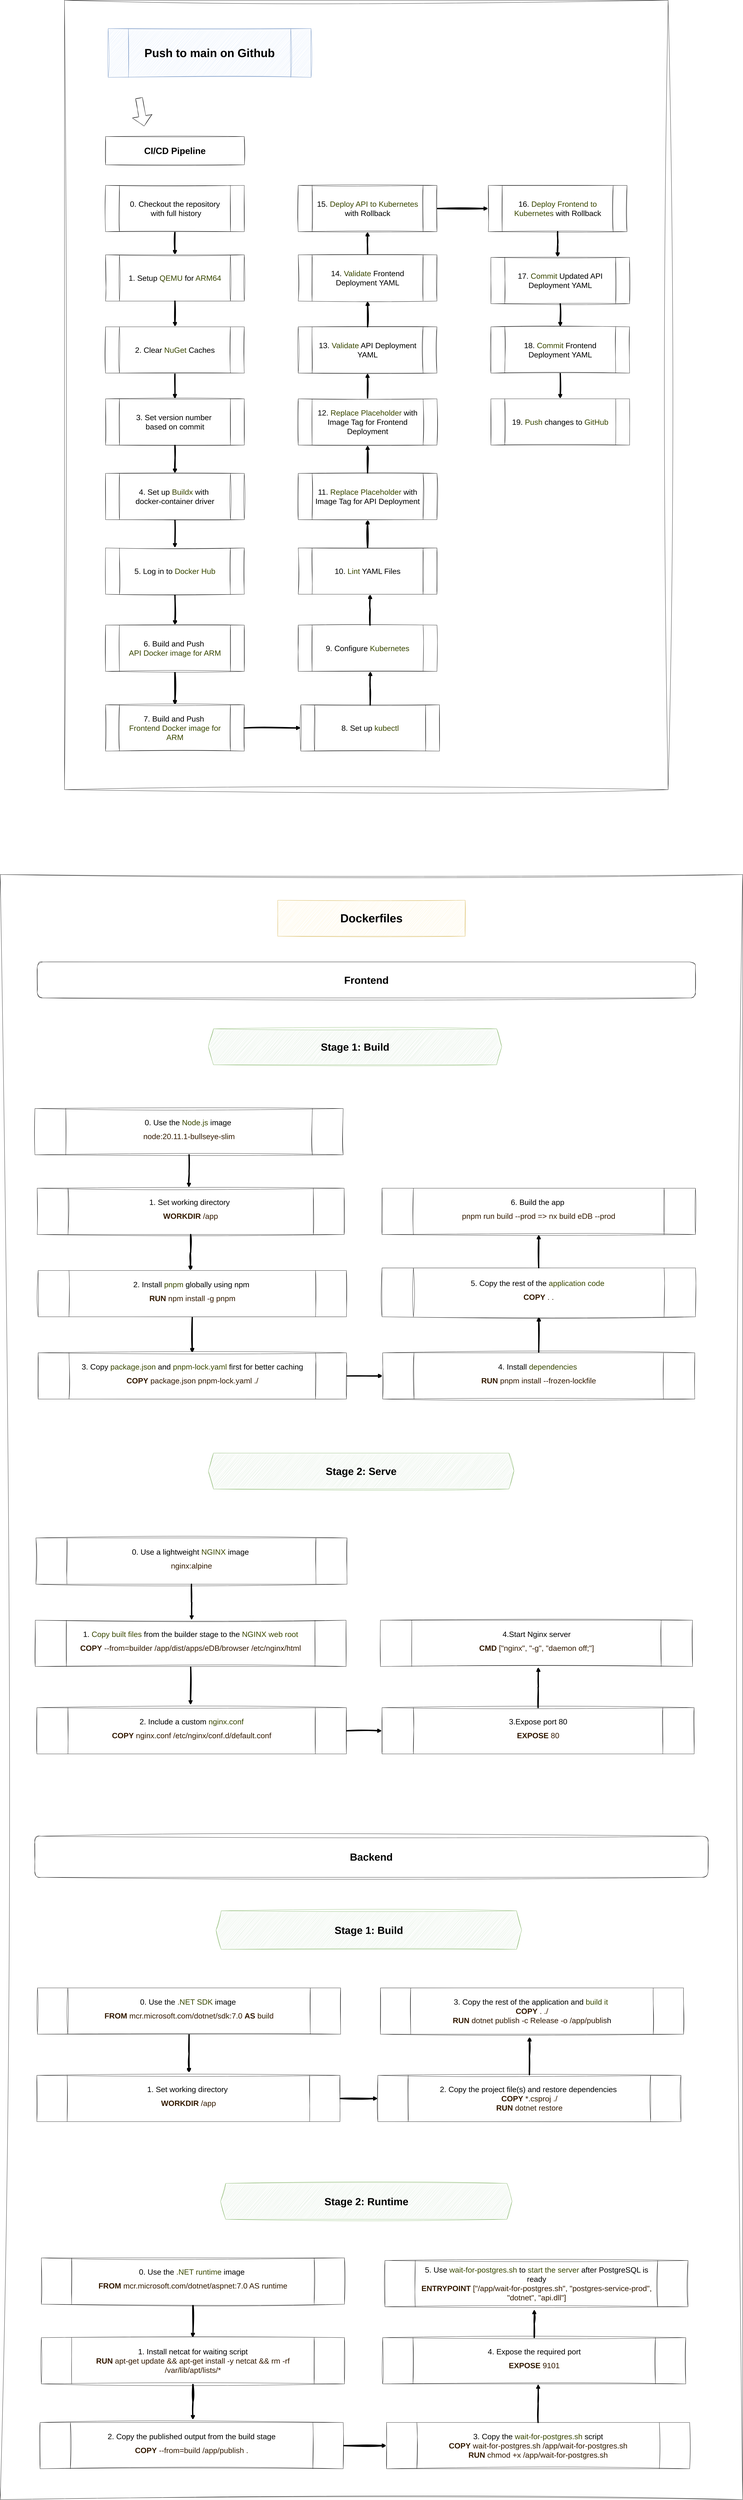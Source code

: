 <mxfile version="25.0.3">
  <diagram name="Page-1" id="r4NMVydD2Xu7vVgViuR1">
    <mxGraphModel dx="4968" dy="13276" grid="1" gridSize="10" guides="1" tooltips="1" connect="1" arrows="1" fold="1" page="1" pageScale="1" pageWidth="3000" pageHeight="10000" math="0" shadow="0">
      <root>
        <mxCell id="0" />
        <mxCell id="1" parent="0" />
        <mxCell id="pb-QOjSHvFlhCj56YCVK-78" value="" style="rounded=0;whiteSpace=wrap;html=1;sketch=1;curveFitting=1;jiggle=2;movable=0;resizable=0;rotatable=0;deletable=0;editable=0;locked=1;connectable=0;" vertex="1" parent="1">
          <mxGeometry x="70" y="-6330" width="2890" height="6320" as="geometry" />
        </mxCell>
        <mxCell id="pb-QOjSHvFlhCj56YCVK-77" value="" style="rounded=0;whiteSpace=wrap;html=1;movable=1;resizable=1;rotatable=1;deletable=1;editable=1;locked=0;connectable=1;sketch=1;curveFitting=1;jiggle=2;" vertex="1" parent="1">
          <mxGeometry x="320" y="-9730" width="2350" height="3070" as="geometry" />
        </mxCell>
        <mxCell id="pb-QOjSHvFlhCj56YCVK-3" value="&lt;font style=&quot;font-size: 45px;&quot;&gt;&lt;b style=&quot;&quot;&gt;Push to main on Github&lt;/b&gt;&lt;/font&gt;" style="shape=process;whiteSpace=wrap;html=1;backgroundOutline=1;sketch=1;curveFitting=1;jiggle=2;fillColor=#dae8fc;strokeColor=#6c8ebf;" vertex="1" parent="1">
          <mxGeometry x="490" y="-9620" width="790" height="190" as="geometry" />
        </mxCell>
        <mxCell id="pb-QOjSHvFlhCj56YCVK-32" style="edgeStyle=orthogonalEdgeStyle;rounded=0;orthogonalLoop=1;jettySize=auto;html=1;exitX=0.5;exitY=1;exitDx=0;exitDy=0;entryX=0.5;entryY=0;entryDx=0;entryDy=0;strokeWidth=5;sketch=1;curveFitting=1;jiggle=2;flowAnimation=1;" edge="1" parent="1" source="pb-QOjSHvFlhCj56YCVK-5" target="pb-QOjSHvFlhCj56YCVK-6">
          <mxGeometry relative="1" as="geometry" />
        </mxCell>
        <mxCell id="pb-QOjSHvFlhCj56YCVK-5" value="&lt;font style=&quot;font-size: 30px;&quot;&gt;0. Checkout the repository&lt;/font&gt;&lt;div&gt;&lt;font style=&quot;font-size: 30px;&quot;&gt;&amp;nbsp;with full history&lt;/font&gt;&lt;/div&gt;" style="shape=process;whiteSpace=wrap;html=1;backgroundOutline=1;sketch=1;curveFitting=1;jiggle=2;" vertex="1" parent="1">
          <mxGeometry x="480" y="-9010" width="540" height="180" as="geometry" />
        </mxCell>
        <mxCell id="pb-QOjSHvFlhCj56YCVK-34" style="edgeStyle=orthogonalEdgeStyle;rounded=0;orthogonalLoop=1;jettySize=auto;html=1;strokeWidth=5;sketch=1;curveFitting=1;jiggle=2;" edge="1" parent="1" source="pb-QOjSHvFlhCj56YCVK-6" target="pb-QOjSHvFlhCj56YCVK-7">
          <mxGeometry relative="1" as="geometry" />
        </mxCell>
        <mxCell id="pb-QOjSHvFlhCj56YCVK-6" value="&lt;font style=&quot;font-size: 30px;&quot;&gt;1. Setup &lt;font color=&quot;#394700&quot;&gt;QEMU&lt;/font&gt; for &lt;font color=&quot;#394700&quot;&gt;ARM64&lt;/font&gt;&lt;/font&gt;" style="shape=process;whiteSpace=wrap;html=1;backgroundOutline=1;sketch=1;curveFitting=1;jiggle=2;" vertex="1" parent="1">
          <mxGeometry x="480" y="-8740" width="540" height="180" as="geometry" />
        </mxCell>
        <mxCell id="pb-QOjSHvFlhCj56YCVK-35" style="edgeStyle=orthogonalEdgeStyle;rounded=0;orthogonalLoop=1;jettySize=auto;html=1;exitX=0.5;exitY=1;exitDx=0;exitDy=0;strokeWidth=5;sketch=1;curveFitting=1;jiggle=2;" edge="1" parent="1" source="pb-QOjSHvFlhCj56YCVK-7" target="pb-QOjSHvFlhCj56YCVK-9">
          <mxGeometry relative="1" as="geometry" />
        </mxCell>
        <mxCell id="pb-QOjSHvFlhCj56YCVK-7" value="&lt;font style=&quot;font-size: 30px;&quot;&gt;2. Clear &lt;font color=&quot;#394700&quot;&gt;NuGet&lt;/font&gt; Caches&lt;/font&gt;" style="shape=process;whiteSpace=wrap;html=1;backgroundOutline=1;sketch=1;curveFitting=1;jiggle=2;" vertex="1" parent="1">
          <mxGeometry x="480" y="-8460" width="540" height="180" as="geometry" />
        </mxCell>
        <mxCell id="pb-QOjSHvFlhCj56YCVK-36" style="edgeStyle=orthogonalEdgeStyle;rounded=0;orthogonalLoop=1;jettySize=auto;html=1;exitX=0.5;exitY=1;exitDx=0;exitDy=0;strokeWidth=5;sketch=1;curveFitting=1;jiggle=2;" edge="1" parent="1" source="pb-QOjSHvFlhCj56YCVK-9" target="pb-QOjSHvFlhCj56YCVK-10">
          <mxGeometry relative="1" as="geometry" />
        </mxCell>
        <mxCell id="pb-QOjSHvFlhCj56YCVK-9" value="&lt;font style=&quot;font-size: 30px;&quot;&gt;3. Set version number&amp;nbsp;&lt;/font&gt;&lt;div&gt;&lt;font style=&quot;font-size: 30px;&quot;&gt;based on commit&lt;/font&gt;&lt;/div&gt;" style="shape=process;whiteSpace=wrap;html=1;backgroundOutline=1;sketch=1;curveFitting=1;jiggle=2;" vertex="1" parent="1">
          <mxGeometry x="480" y="-8180" width="540" height="180" as="geometry" />
        </mxCell>
        <mxCell id="pb-QOjSHvFlhCj56YCVK-37" style="edgeStyle=orthogonalEdgeStyle;rounded=0;orthogonalLoop=1;jettySize=auto;html=1;strokeWidth=5;sketch=1;curveFitting=1;jiggle=2;" edge="1" parent="1" source="pb-QOjSHvFlhCj56YCVK-10" target="pb-QOjSHvFlhCj56YCVK-11">
          <mxGeometry relative="1" as="geometry" />
        </mxCell>
        <mxCell id="pb-QOjSHvFlhCj56YCVK-10" value="&lt;font style=&quot;font-size: 30px;&quot;&gt;4. Set up &lt;font color=&quot;#394700&quot;&gt;Buildx&lt;/font&gt;&amp;nbsp;with&amp;nbsp;&lt;/font&gt;&lt;div&gt;&lt;font style=&quot;font-size: 30px;&quot;&gt;docker-container driver&lt;/font&gt;&lt;/div&gt;" style="shape=process;whiteSpace=wrap;html=1;backgroundOutline=1;sketch=1;curveFitting=1;jiggle=2;" vertex="1" parent="1">
          <mxGeometry x="480" y="-7890" width="540" height="180" as="geometry" />
        </mxCell>
        <mxCell id="pb-QOjSHvFlhCj56YCVK-38" style="edgeStyle=orthogonalEdgeStyle;rounded=0;orthogonalLoop=1;jettySize=auto;html=1;entryX=0.5;entryY=0;entryDx=0;entryDy=0;strokeWidth=5;sketch=1;curveFitting=1;jiggle=2;" edge="1" parent="1" source="pb-QOjSHvFlhCj56YCVK-11" target="pb-QOjSHvFlhCj56YCVK-13">
          <mxGeometry relative="1" as="geometry" />
        </mxCell>
        <mxCell id="pb-QOjSHvFlhCj56YCVK-11" value="&lt;font style=&quot;font-size: 30px;&quot;&gt;5.&amp;nbsp;Log in to &lt;font color=&quot;#394700&quot;&gt;Docker Hub&lt;/font&gt;&lt;/font&gt;" style="shape=process;whiteSpace=wrap;html=1;backgroundOutline=1;sketch=1;curveFitting=1;jiggle=2;" vertex="1" parent="1">
          <mxGeometry x="480" y="-7600" width="540" height="180" as="geometry" />
        </mxCell>
        <mxCell id="pb-QOjSHvFlhCj56YCVK-39" style="edgeStyle=orthogonalEdgeStyle;rounded=0;orthogonalLoop=1;jettySize=auto;html=1;exitX=0.5;exitY=1;exitDx=0;exitDy=0;entryX=0.5;entryY=0;entryDx=0;entryDy=0;strokeWidth=5;sketch=1;curveFitting=1;jiggle=2;" edge="1" parent="1" source="pb-QOjSHvFlhCj56YCVK-13" target="pb-QOjSHvFlhCj56YCVK-14">
          <mxGeometry relative="1" as="geometry" />
        </mxCell>
        <mxCell id="pb-QOjSHvFlhCj56YCVK-13" value="&lt;font style=&quot;font-size: 30px;&quot;&gt;6.&amp;nbsp;Build and Push&amp;nbsp;&lt;/font&gt;&lt;div&gt;&lt;font color=&quot;#394700&quot; style=&quot;font-size: 30px;&quot;&gt;API Docker image for ARM&lt;/font&gt;&lt;/div&gt;" style="shape=process;whiteSpace=wrap;html=1;backgroundOutline=1;sketch=1;curveFitting=1;jiggle=2;" vertex="1" parent="1">
          <mxGeometry x="480" y="-7300" width="540" height="180" as="geometry" />
        </mxCell>
        <mxCell id="pb-QOjSHvFlhCj56YCVK-40" style="edgeStyle=orthogonalEdgeStyle;rounded=0;orthogonalLoop=1;jettySize=auto;html=1;entryX=0;entryY=0.5;entryDx=0;entryDy=0;strokeWidth=5;sketch=1;curveFitting=1;jiggle=2;" edge="1" parent="1" source="pb-QOjSHvFlhCj56YCVK-14" target="pb-QOjSHvFlhCj56YCVK-16">
          <mxGeometry relative="1" as="geometry" />
        </mxCell>
        <mxCell id="pb-QOjSHvFlhCj56YCVK-14" value="&lt;font style=&quot;font-size: 30px;&quot;&gt;7.&amp;nbsp;Build and Push&amp;nbsp;&lt;/font&gt;&lt;div&gt;&lt;font color=&quot;#394700&quot; style=&quot;font-size: 30px;&quot;&gt;Frontend Docker image for ARM&lt;/font&gt;&lt;/div&gt;" style="shape=process;whiteSpace=wrap;html=1;backgroundOutline=1;sketch=1;curveFitting=1;jiggle=2;" vertex="1" parent="1">
          <mxGeometry x="480" y="-6990" width="540" height="180" as="geometry" />
        </mxCell>
        <mxCell id="pb-QOjSHvFlhCj56YCVK-16" value="&lt;font style=&quot;font-size: 30px;&quot;&gt;8.&amp;nbsp;Set up &lt;font color=&quot;#394700&quot;&gt;kubectl&lt;/font&gt;&lt;/font&gt;" style="shape=process;whiteSpace=wrap;html=1;backgroundOutline=1;sketch=1;curveFitting=1;jiggle=2;rounded=0;" vertex="1" parent="1">
          <mxGeometry x="1240" y="-6990" width="540" height="180" as="geometry" />
        </mxCell>
        <mxCell id="pb-QOjSHvFlhCj56YCVK-17" value="&lt;font style=&quot;font-size: 30px;&quot;&gt;9.&amp;nbsp;Configure &lt;font color=&quot;#394700&quot;&gt;Kubernetes&lt;/font&gt;&lt;/font&gt;" style="shape=process;whiteSpace=wrap;html=1;backgroundOutline=1;sketch=1;curveFitting=1;jiggle=2;" vertex="1" parent="1">
          <mxGeometry x="1230" y="-7300" width="540" height="180" as="geometry" />
        </mxCell>
        <mxCell id="pb-QOjSHvFlhCj56YCVK-47" style="edgeStyle=orthogonalEdgeStyle;rounded=0;orthogonalLoop=1;jettySize=auto;html=1;exitX=0.5;exitY=0;exitDx=0;exitDy=0;entryX=0.5;entryY=1;entryDx=0;entryDy=0;strokeWidth=5;sketch=1;curveFitting=1;jiggle=2;" edge="1" parent="1" source="pb-QOjSHvFlhCj56YCVK-18" target="pb-QOjSHvFlhCj56YCVK-19">
          <mxGeometry relative="1" as="geometry" />
        </mxCell>
        <mxCell id="pb-QOjSHvFlhCj56YCVK-18" value="&lt;font style=&quot;font-size: 30px;&quot;&gt;10.&amp;nbsp;&lt;font color=&quot;#394700&quot;&gt;Lint&lt;/font&gt; YAML Files&lt;/font&gt;" style="shape=process;whiteSpace=wrap;html=1;backgroundOutline=1;sketch=1;curveFitting=1;jiggle=2;" vertex="1" parent="1">
          <mxGeometry x="1230" y="-7600" width="540" height="180" as="geometry" />
        </mxCell>
        <mxCell id="pb-QOjSHvFlhCj56YCVK-48" style="edgeStyle=orthogonalEdgeStyle;rounded=0;orthogonalLoop=1;jettySize=auto;html=1;exitX=0.5;exitY=0;exitDx=0;exitDy=0;entryX=0.5;entryY=1;entryDx=0;entryDy=0;strokeWidth=5;sketch=1;curveFitting=1;jiggle=2;" edge="1" parent="1" source="pb-QOjSHvFlhCj56YCVK-19" target="pb-QOjSHvFlhCj56YCVK-20">
          <mxGeometry relative="1" as="geometry" />
        </mxCell>
        <mxCell id="pb-QOjSHvFlhCj56YCVK-19" value="&lt;font style=&quot;font-size: 30px;&quot;&gt;11.&amp;nbsp;&lt;font color=&quot;#394700&quot;&gt;Replace Placeholder&lt;/font&gt; with Image Tag for API Deployment&lt;/font&gt;" style="shape=process;whiteSpace=wrap;html=1;backgroundOutline=1;sketch=1;curveFitting=1;jiggle=2;" vertex="1" parent="1">
          <mxGeometry x="1230" y="-7890" width="540" height="180" as="geometry" />
        </mxCell>
        <mxCell id="pb-QOjSHvFlhCj56YCVK-49" style="edgeStyle=orthogonalEdgeStyle;rounded=0;orthogonalLoop=1;jettySize=auto;html=1;exitX=0.5;exitY=0;exitDx=0;exitDy=0;entryX=0.5;entryY=1;entryDx=0;entryDy=0;strokeWidth=5;sketch=1;curveFitting=1;jiggle=2;" edge="1" parent="1" source="pb-QOjSHvFlhCj56YCVK-20" target="pb-QOjSHvFlhCj56YCVK-21">
          <mxGeometry relative="1" as="geometry" />
        </mxCell>
        <mxCell id="pb-QOjSHvFlhCj56YCVK-20" value="&lt;font style=&quot;font-size: 30px;&quot;&gt;12. &lt;font color=&quot;#394700&quot;&gt;Replace Placeholder&lt;/font&gt; with Image Tag for Frontend Deployment&lt;/font&gt;" style="shape=process;whiteSpace=wrap;html=1;backgroundOutline=1;sketch=1;curveFitting=1;jiggle=2;" vertex="1" parent="1">
          <mxGeometry x="1230" y="-8180" width="540" height="180" as="geometry" />
        </mxCell>
        <mxCell id="pb-QOjSHvFlhCj56YCVK-50" style="edgeStyle=orthogonalEdgeStyle;rounded=0;orthogonalLoop=1;jettySize=auto;html=1;exitX=0.5;exitY=0;exitDx=0;exitDy=0;entryX=0.5;entryY=1;entryDx=0;entryDy=0;strokeWidth=5;sketch=1;curveFitting=1;jiggle=2;" edge="1" parent="1" source="pb-QOjSHvFlhCj56YCVK-21" target="pb-QOjSHvFlhCj56YCVK-22">
          <mxGeometry relative="1" as="geometry" />
        </mxCell>
        <mxCell id="pb-QOjSHvFlhCj56YCVK-21" value="&lt;font style=&quot;font-size: 30px;&quot;&gt;13.&amp;nbsp;&lt;font color=&quot;#394700&quot;&gt;Validate&lt;/font&gt; API Deployment YAML&lt;/font&gt;" style="shape=process;whiteSpace=wrap;html=1;backgroundOutline=1;sketch=1;curveFitting=1;jiggle=2;" vertex="1" parent="1">
          <mxGeometry x="1230" y="-8460" width="540" height="180" as="geometry" />
        </mxCell>
        <mxCell id="pb-QOjSHvFlhCj56YCVK-51" style="edgeStyle=orthogonalEdgeStyle;rounded=0;orthogonalLoop=1;jettySize=auto;html=1;exitX=0.5;exitY=0;exitDx=0;exitDy=0;entryX=0.5;entryY=1;entryDx=0;entryDy=0;strokeWidth=5;sketch=1;curveFitting=1;jiggle=2;" edge="1" parent="1" source="pb-QOjSHvFlhCj56YCVK-22" target="pb-QOjSHvFlhCj56YCVK-23">
          <mxGeometry relative="1" as="geometry" />
        </mxCell>
        <mxCell id="pb-QOjSHvFlhCj56YCVK-22" value="&lt;font style=&quot;font-size: 30px;&quot;&gt;14.&amp;nbsp;&lt;font color=&quot;#394700&quot;&gt;Validate&lt;/font&gt; Frontend Deployment YAML&lt;/font&gt;" style="shape=process;whiteSpace=wrap;html=1;backgroundOutline=1;sketch=1;curveFitting=1;jiggle=2;" vertex="1" parent="1">
          <mxGeometry x="1230" y="-8740" width="540" height="180" as="geometry" />
        </mxCell>
        <mxCell id="pb-QOjSHvFlhCj56YCVK-52" style="edgeStyle=orthogonalEdgeStyle;rounded=0;orthogonalLoop=1;jettySize=auto;html=1;exitX=1;exitY=0.5;exitDx=0;exitDy=0;entryX=0;entryY=0.5;entryDx=0;entryDy=0;strokeWidth=5;shadow=0;sketch=1;curveFitting=1;jiggle=2;" edge="1" parent="1" source="pb-QOjSHvFlhCj56YCVK-23" target="pb-QOjSHvFlhCj56YCVK-24">
          <mxGeometry relative="1" as="geometry" />
        </mxCell>
        <mxCell id="pb-QOjSHvFlhCj56YCVK-23" value="&lt;font style=&quot;font-size: 30px;&quot;&gt;15.&amp;nbsp;&lt;font color=&quot;#394700&quot;&gt;Deploy API to Kubernetes&lt;/font&gt; with Rollback&lt;/font&gt;" style="shape=process;whiteSpace=wrap;html=1;backgroundOutline=1;sketch=1;curveFitting=1;jiggle=2;" vertex="1" parent="1">
          <mxGeometry x="1230" y="-9010" width="540" height="180" as="geometry" />
        </mxCell>
        <mxCell id="pb-QOjSHvFlhCj56YCVK-24" value="&lt;font style=&quot;font-size: 30px;&quot;&gt;16.&amp;nbsp;&lt;font color=&quot;#394700&quot;&gt;Deploy Frontend to Kubernetes&lt;/font&gt;&amp;nbsp;&lt;/font&gt;&lt;span style=&quot;font-size: 30px; background-color: initial;&quot;&gt;with Rollback&lt;/span&gt;" style="shape=process;whiteSpace=wrap;html=1;backgroundOutline=1;sketch=1;curveFitting=1;jiggle=2;" vertex="1" parent="1">
          <mxGeometry x="1970" y="-9010" width="540" height="180" as="geometry" />
        </mxCell>
        <mxCell id="pb-QOjSHvFlhCj56YCVK-54" style="edgeStyle=orthogonalEdgeStyle;rounded=0;orthogonalLoop=1;jettySize=auto;html=1;exitX=0.5;exitY=1;exitDx=0;exitDy=0;entryX=0.5;entryY=0;entryDx=0;entryDy=0;strokeWidth=5;sketch=1;curveFitting=1;jiggle=2;" edge="1" parent="1" source="pb-QOjSHvFlhCj56YCVK-25" target="pb-QOjSHvFlhCj56YCVK-26">
          <mxGeometry relative="1" as="geometry" />
        </mxCell>
        <mxCell id="pb-QOjSHvFlhCj56YCVK-25" value="&lt;font style=&quot;font-size: 30px;&quot;&gt;17.&amp;nbsp;&lt;font color=&quot;#394700&quot;&gt;Commit&lt;/font&gt; Updated API Deployment YAML&lt;/font&gt;" style="shape=process;whiteSpace=wrap;html=1;backgroundOutline=1;sketch=1;curveFitting=1;jiggle=2;" vertex="1" parent="1">
          <mxGeometry x="1980" y="-8730" width="540" height="180" as="geometry" />
        </mxCell>
        <mxCell id="pb-QOjSHvFlhCj56YCVK-55" style="edgeStyle=orthogonalEdgeStyle;rounded=0;orthogonalLoop=1;jettySize=auto;html=1;exitX=0.5;exitY=1;exitDx=0;exitDy=0;entryX=0.5;entryY=0;entryDx=0;entryDy=0;strokeWidth=5;sketch=1;curveFitting=1;jiggle=2;" edge="1" parent="1" source="pb-QOjSHvFlhCj56YCVK-26" target="pb-QOjSHvFlhCj56YCVK-27">
          <mxGeometry relative="1" as="geometry" />
        </mxCell>
        <mxCell id="pb-QOjSHvFlhCj56YCVK-26" value="&lt;font style=&quot;font-size: 30px;&quot;&gt;18.&amp;nbsp;&lt;font color=&quot;#394700&quot;&gt;Commit&lt;/font&gt; Frontend Deployment YAML&lt;/font&gt;" style="shape=process;whiteSpace=wrap;html=1;backgroundOutline=1;sketch=1;curveFitting=1;jiggle=2;" vertex="1" parent="1">
          <mxGeometry x="1980" y="-8460" width="540" height="180" as="geometry" />
        </mxCell>
        <mxCell id="pb-QOjSHvFlhCj56YCVK-27" value="&lt;font style=&quot;font-size: 30px;&quot;&gt;19. &lt;font color=&quot;#394700&quot;&gt;Push &lt;/font&gt;changes to&lt;font color=&quot;#394700&quot;&gt; GitHub&lt;/font&gt;&lt;/font&gt;" style="shape=process;whiteSpace=wrap;html=1;backgroundOutline=1;sketch=1;curveFitting=1;jiggle=2;" vertex="1" parent="1">
          <mxGeometry x="1980" y="-8180" width="540" height="180" as="geometry" />
        </mxCell>
        <mxCell id="pb-QOjSHvFlhCj56YCVK-31" value="&lt;font style=&quot;font-size: 35px;&quot;&gt;&lt;b style=&quot;&quot;&gt;CI/CD Pipeline&lt;/b&gt;&lt;/font&gt;" style="rounded=0;whiteSpace=wrap;html=1;sketch=1;curveFitting=1;jiggle=2;" vertex="1" parent="1">
          <mxGeometry x="480" y="-9200" width="540" height="110" as="geometry" />
        </mxCell>
        <mxCell id="pb-QOjSHvFlhCj56YCVK-45" style="edgeStyle=orthogonalEdgeStyle;rounded=0;orthogonalLoop=1;jettySize=auto;html=1;entryX=0.52;entryY=0.996;entryDx=0;entryDy=0;entryPerimeter=0;strokeWidth=5;sketch=1;curveFitting=1;jiggle=2;" edge="1" parent="1" source="pb-QOjSHvFlhCj56YCVK-16" target="pb-QOjSHvFlhCj56YCVK-17">
          <mxGeometry relative="1" as="geometry" />
        </mxCell>
        <mxCell id="pb-QOjSHvFlhCj56YCVK-46" style="edgeStyle=orthogonalEdgeStyle;rounded=0;orthogonalLoop=1;jettySize=auto;html=1;strokeWidth=5;sketch=1;curveFitting=1;jiggle=2;" edge="1" parent="1">
          <mxGeometry relative="1" as="geometry">
            <mxPoint x="1509.37" y="-7300" as="sourcePoint" />
            <mxPoint x="1510.1" y="-7420" as="targetPoint" />
          </mxGeometry>
        </mxCell>
        <mxCell id="pb-QOjSHvFlhCj56YCVK-53" style="edgeStyle=orthogonalEdgeStyle;rounded=0;orthogonalLoop=1;jettySize=auto;html=1;exitX=0.5;exitY=1;exitDx=0;exitDy=0;entryX=0.481;entryY=-0.005;entryDx=0;entryDy=0;entryPerimeter=0;strokeWidth=5;sketch=1;curveFitting=1;jiggle=2;" edge="1" parent="1" source="pb-QOjSHvFlhCj56YCVK-24" target="pb-QOjSHvFlhCj56YCVK-25">
          <mxGeometry relative="1" as="geometry" />
        </mxCell>
        <mxCell id="pb-QOjSHvFlhCj56YCVK-57" value="&lt;font style=&quot;font-size: 45px;&quot;&gt;&lt;b style=&quot;&quot;&gt;Dockerfiles&lt;/b&gt;&lt;/font&gt;" style="rounded=0;whiteSpace=wrap;html=1;sketch=1;curveFitting=1;jiggle=2;fillColor=#fff2cc;strokeColor=#d6b656;" vertex="1" parent="1">
          <mxGeometry x="1150" y="-6230" width="730" height="140" as="geometry" />
        </mxCell>
        <mxCell id="pb-QOjSHvFlhCj56YCVK-58" value="" style="shape=flexArrow;endArrow=classic;html=1;rounded=0;endWidth=50;endSize=12.707;width=27.333;sketch=1;curveFitting=1;jiggle=2;shadow=0;" edge="1" parent="1">
          <mxGeometry width="50" height="50" relative="1" as="geometry">
            <mxPoint x="610" y="-9350" as="sourcePoint" />
            <mxPoint x="630" y="-9240" as="targetPoint" />
          </mxGeometry>
        </mxCell>
        <mxCell id="pb-QOjSHvFlhCj56YCVK-60" value="&lt;font style=&quot;font-size: 40px;&quot;&gt;&lt;b style=&quot;&quot;&gt;Frontend&lt;/b&gt;&lt;/font&gt;" style="rounded=1;whiteSpace=wrap;html=1;sketch=1;curveFitting=1;jiggle=2;" vertex="1" parent="1">
          <mxGeometry x="213.75" y="-5990" width="2562.5" height="140" as="geometry" />
        </mxCell>
        <mxCell id="pb-QOjSHvFlhCj56YCVK-61" value="&lt;font style=&quot;font-size: 40px;&quot;&gt;&lt;b&gt;Backend&lt;/b&gt;&lt;/font&gt;" style="rounded=1;whiteSpace=wrap;html=1;sketch=1;curveFitting=1;jiggle=2;" vertex="1" parent="1">
          <mxGeometry x="204.37" y="-2590" width="2621.25" height="160" as="geometry" />
        </mxCell>
        <mxCell id="pb-QOjSHvFlhCj56YCVK-62" value="&lt;font style=&quot;font-size: 40px;&quot;&gt;&lt;b style=&quot;&quot;&gt;Stage 1: Build&lt;/b&gt;&lt;/font&gt;" style="shape=hexagon;perimeter=hexagonPerimeter2;whiteSpace=wrap;html=1;fixedSize=1;sketch=1;curveFitting=1;jiggle=2;fillColor=#d5e8d4;strokeColor=#82b366;" vertex="1" parent="1">
          <mxGeometry x="880" y="-5730" width="1142.5" height="140" as="geometry" />
        </mxCell>
        <mxCell id="pb-QOjSHvFlhCj56YCVK-63" value="&lt;font style=&quot;font-size: 40px;&quot;&gt;&lt;b&gt;Stage 2: Serve&lt;/b&gt;&lt;/font&gt;" style="shape=hexagon;perimeter=hexagonPerimeter2;whiteSpace=wrap;html=1;fixedSize=1;sketch=1;curveFitting=1;jiggle=2;fillColor=#d5e8d4;strokeColor=#82b366;" vertex="1" parent="1">
          <mxGeometry x="880" y="-4080" width="1190" height="140" as="geometry" />
        </mxCell>
        <mxCell id="pb-QOjSHvFlhCj56YCVK-65" value="&lt;font style=&quot;font-size: 30px;&quot;&gt;0.&amp;nbsp;&lt;/font&gt;&lt;span style=&quot;font-size: 30px;&quot;&gt;Use the &lt;font color=&quot;#394700&quot;&gt;Node.js&lt;/font&gt; image&amp;nbsp;&lt;/span&gt;&lt;div&gt;&lt;span style=&quot;font-size: 30px;&quot;&gt;&lt;font style=&quot;line-height: 240%;&quot; color=&quot;#331a00&quot;&gt;node:20.11.1-bullseye-slim&lt;/font&gt;&lt;/span&gt;&lt;/div&gt;" style="shape=process;whiteSpace=wrap;html=1;backgroundOutline=1;sketch=1;curveFitting=1;jiggle=2;" vertex="1" parent="1">
          <mxGeometry x="205" y="-5420" width="1200" height="180" as="geometry" />
        </mxCell>
        <mxCell id="pb-QOjSHvFlhCj56YCVK-66" value="&lt;font style=&quot;font-size: 30px;&quot;&gt;6.&amp;nbsp;&lt;/font&gt;&lt;span style=&quot;background-color: initial; font-size: 30px;&quot;&gt;Build the app&amp;nbsp;&lt;/span&gt;&lt;div&gt;&lt;font style=&quot;line-height: 240%;&quot; color=&quot;#331a00&quot;&gt;&lt;span style=&quot;background-color: initial; font-size: 30px; line-height: 240%;&quot;&gt;pnpm run build --prod =&amp;gt;&amp;nbsp;&lt;/span&gt;&lt;span style=&quot;background-color: initial; font-size: 30px; line-height: 240%;&quot;&gt;nx build eDB --prod&lt;/span&gt;&lt;/font&gt;&lt;/div&gt;" style="shape=process;whiteSpace=wrap;html=1;backgroundOutline=1;sketch=1;curveFitting=1;jiggle=2;" vertex="1" parent="1">
          <mxGeometry x="1556.25" y="-5110" width="1220" height="180" as="geometry" />
        </mxCell>
        <mxCell id="pb-QOjSHvFlhCj56YCVK-102" style="edgeStyle=orthogonalEdgeStyle;rounded=0;orthogonalLoop=1;jettySize=auto;html=1;exitX=0.5;exitY=0;exitDx=0;exitDy=0;entryX=0.5;entryY=1;entryDx=0;entryDy=0;strokeWidth=5;sketch=1;curveFitting=1;jiggle=2;" edge="1" parent="1" source="pb-QOjSHvFlhCj56YCVK-67" target="pb-QOjSHvFlhCj56YCVK-75">
          <mxGeometry relative="1" as="geometry" />
        </mxCell>
        <mxCell id="pb-QOjSHvFlhCj56YCVK-67" value="&lt;font style=&quot;font-size: 30px;&quot;&gt;4.&amp;nbsp;&lt;/font&gt;&lt;span style=&quot;font-size: 30px;&quot;&gt;Install &lt;font color=&quot;#394700&quot;&gt;dependencies&lt;/font&gt;&amp;nbsp;&lt;/span&gt;&lt;div&gt;&lt;span style=&quot;background-color: initial; font-size: 30px;&quot;&gt;&lt;font style=&quot;line-height: 240%;&quot; color=&quot;#331a00&quot;&gt;&lt;b&gt;RUN&lt;/b&gt; pnpm install --frozen-lockfile&lt;/font&gt;&lt;/span&gt;&lt;/div&gt;" style="shape=process;whiteSpace=wrap;html=1;backgroundOutline=1;sketch=1;curveFitting=1;jiggle=2;" vertex="1" parent="1">
          <mxGeometry x="1558.75" y="-4470" width="1215" height="180" as="geometry" />
        </mxCell>
        <mxCell id="pb-QOjSHvFlhCj56YCVK-68" value="&lt;font style=&quot;font-size: 30px;&quot;&gt;0.&amp;nbsp;Use a lightweight &lt;font color=&quot;#394700&quot;&gt;NGINX&lt;/font&gt; image&amp;nbsp;&lt;/font&gt;&lt;div&gt;&lt;font style=&quot;font-size: 30px;&quot;&gt;&lt;font style=&quot;line-height: 240%;&quot; color=&quot;#331a00&quot;&gt;nginx:alpine&lt;/font&gt;&lt;/font&gt;&lt;/div&gt;" style="shape=process;whiteSpace=wrap;html=1;backgroundOutline=1;sketch=1;curveFitting=1;jiggle=2;" vertex="1" parent="1">
          <mxGeometry x="208.75" y="-3750" width="1211.25" height="180" as="geometry" />
        </mxCell>
        <mxCell id="pb-QOjSHvFlhCj56YCVK-108" style="edgeStyle=orthogonalEdgeStyle;rounded=0;orthogonalLoop=1;jettySize=auto;html=1;exitX=0.5;exitY=1;exitDx=0;exitDy=0;strokeWidth=5;sketch=1;curveFitting=1;jiggle=2;" edge="1" parent="1" source="pb-QOjSHvFlhCj56YCVK-69">
          <mxGeometry relative="1" as="geometry">
            <mxPoint x="810.765" y="-3100" as="targetPoint" />
          </mxGeometry>
        </mxCell>
        <mxCell id="pb-QOjSHvFlhCj56YCVK-69" value="&lt;font style=&quot;&quot;&gt;&lt;span style=&quot;font-size: 30px;&quot;&gt;1. &lt;font color=&quot;#394700&quot;&gt;Copy built files&lt;/font&gt; from the builder stage to the &lt;font color=&quot;#394700&quot;&gt;NGINX web root&lt;/font&gt;&lt;/span&gt;&lt;/font&gt;&lt;div&gt;&lt;div&gt;&lt;span style=&quot;background-color: initial; font-size: 30px;&quot;&gt;&lt;font style=&quot;line-height: 240%;&quot; color=&quot;#331a00&quot;&gt;&lt;b&gt;COPY&lt;/b&gt; --from=builder /app/dist/apps/eDB/browser /etc/nginx/html&lt;/font&gt;&lt;/span&gt;&lt;/div&gt;&lt;/div&gt;" style="shape=process;whiteSpace=wrap;html=1;backgroundOutline=1;sketch=1;curveFitting=1;jiggle=2;" vertex="1" parent="1">
          <mxGeometry x="206.25" y="-3430" width="1210" height="180" as="geometry" />
        </mxCell>
        <mxCell id="pb-QOjSHvFlhCj56YCVK-109" style="edgeStyle=orthogonalEdgeStyle;rounded=0;orthogonalLoop=1;jettySize=auto;html=1;exitX=1;exitY=0.5;exitDx=0;exitDy=0;entryX=0;entryY=0.5;entryDx=0;entryDy=0;strokeWidth=5;sketch=1;curveFitting=1;jiggle=2;" edge="1" parent="1" source="pb-QOjSHvFlhCj56YCVK-70" target="pb-QOjSHvFlhCj56YCVK-71">
          <mxGeometry relative="1" as="geometry" />
        </mxCell>
        <mxCell id="pb-QOjSHvFlhCj56YCVK-70" value="&lt;font style=&quot;&quot;&gt;&lt;span style=&quot;font-size: 30px;&quot;&gt;2.&amp;nbsp;&lt;/span&gt;&lt;/font&gt;&lt;span style=&quot;font-size: 30px;&quot;&gt;Include a custom &lt;font color=&quot;#394700&quot;&gt;nginx.conf&lt;/font&gt;&lt;/span&gt;&lt;div&gt;&lt;span style=&quot;background-color: initial; font-size: 30px; line-height: 240%;&quot;&gt;&lt;font color=&quot;#331a00&quot;&gt;&lt;b&gt;COPY&lt;/b&gt; nginx.conf /etc/nginx/conf.d/default.conf&lt;/font&gt;&lt;/span&gt;&lt;/div&gt;" style="shape=process;whiteSpace=wrap;html=1;backgroundOutline=1;sketch=1;curveFitting=1;jiggle=2;" vertex="1" parent="1">
          <mxGeometry x="212.5" y="-3090" width="1205" height="180" as="geometry" />
        </mxCell>
        <mxCell id="pb-QOjSHvFlhCj56YCVK-71" value="&lt;span style=&quot;font-size: 30px;&quot;&gt;3.Expose port 80&lt;/span&gt;&lt;div&gt;&lt;span style=&quot;background-color: initial; font-size: 30px;&quot;&gt;&lt;font style=&quot;line-height: 240%;&quot; color=&quot;#331a00&quot;&gt;&lt;b&gt;EXPOSE&lt;/b&gt; 80&lt;/font&gt;&lt;/span&gt;&lt;/div&gt;" style="shape=process;whiteSpace=wrap;html=1;backgroundOutline=1;sketch=1;curveFitting=1;jiggle=2;" vertex="1" parent="1">
          <mxGeometry x="1556.25" y="-3090" width="1215" height="180" as="geometry" />
        </mxCell>
        <mxCell id="pb-QOjSHvFlhCj56YCVK-100" style="edgeStyle=orthogonalEdgeStyle;rounded=0;orthogonalLoop=1;jettySize=auto;html=1;exitX=0.5;exitY=1;exitDx=0;exitDy=0;entryX=0.5;entryY=0;entryDx=0;entryDy=0;strokeWidth=5;sketch=1;curveFitting=1;jiggle=2;" edge="1" parent="1" source="pb-QOjSHvFlhCj56YCVK-72" target="pb-QOjSHvFlhCj56YCVK-73">
          <mxGeometry relative="1" as="geometry" />
        </mxCell>
        <mxCell id="pb-QOjSHvFlhCj56YCVK-72" value="&lt;font style=&quot;font-size: 30px;&quot;&gt;2.&amp;nbsp;&lt;/font&gt;&lt;span style=&quot;font-size: 30px;&quot;&gt;Install &lt;font color=&quot;#394700&quot;&gt;pnpm&lt;/font&gt; globally using npm&amp;nbsp;&lt;/span&gt;&lt;div&gt;&lt;span style=&quot;background-color: initial; font-size: 30px;&quot;&gt;&lt;font style=&quot;line-height: 240%;&quot; color=&quot;#331a00&quot;&gt;&lt;b&gt;RUN&lt;/b&gt; npm install -g pnpm&lt;/font&gt;&lt;/span&gt;&lt;/div&gt;" style="shape=process;whiteSpace=wrap;html=1;backgroundOutline=1;sketch=1;curveFitting=1;jiggle=2;" vertex="1" parent="1">
          <mxGeometry x="217.5" y="-4790" width="1200" height="180" as="geometry" />
        </mxCell>
        <mxCell id="pb-QOjSHvFlhCj56YCVK-101" style="edgeStyle=orthogonalEdgeStyle;rounded=0;orthogonalLoop=1;jettySize=auto;html=1;exitX=1;exitY=0.5;exitDx=0;exitDy=0;entryX=0;entryY=0.5;entryDx=0;entryDy=0;strokeWidth=5;sketch=1;curveFitting=1;jiggle=2;" edge="1" parent="1" source="pb-QOjSHvFlhCj56YCVK-73" target="pb-QOjSHvFlhCj56YCVK-67">
          <mxGeometry relative="1" as="geometry" />
        </mxCell>
        <mxCell id="pb-QOjSHvFlhCj56YCVK-73" value="&lt;font style=&quot;font-size: 30px;&quot;&gt;3.&amp;nbsp;&lt;/font&gt;&lt;span style=&quot;font-size: 30px;&quot;&gt;Copy &lt;font color=&quot;#394700&quot;&gt;package.json&lt;/font&gt; and &lt;font color=&quot;#394700&quot;&gt;pnpm-lock.yaml&lt;/font&gt; first for better caching&lt;/span&gt;&lt;div&gt;&lt;span style=&quot;background-color: initial; font-size: 30px;&quot;&gt;&lt;font style=&quot;line-height: 240%;&quot; color=&quot;#331a00&quot;&gt;&lt;b&gt;COPY&lt;/b&gt; package.json pnpm-lock.yaml ./&lt;/font&gt;&lt;/span&gt;&lt;/div&gt;" style="shape=process;whiteSpace=wrap;html=1;backgroundOutline=1;sketch=1;curveFitting=1;jiggle=2;" vertex="1" parent="1">
          <mxGeometry x="217.5" y="-4470" width="1200" height="180" as="geometry" />
        </mxCell>
        <mxCell id="pb-QOjSHvFlhCj56YCVK-74" value="&lt;font style=&quot;font-size: 30px;&quot;&gt;1.&lt;/font&gt;&lt;span style=&quot;background-color: initial; font-size: 30px;&quot;&gt;&amp;nbsp;Set working directory&lt;/span&gt;&lt;span style=&quot;font-size: 30px;&quot;&gt;&amp;nbsp;&lt;/span&gt;&lt;div&gt;&lt;span style=&quot;background-color: initial; font-size: 30px;&quot;&gt;&lt;font style=&quot;line-height: 240%;&quot; color=&quot;#331a00&quot;&gt;&lt;b&gt;WORKDIR&lt;/b&gt; /app&lt;/font&gt;&lt;/span&gt;&lt;/div&gt;" style="shape=process;whiteSpace=wrap;html=1;backgroundOutline=1;sketch=1;curveFitting=1;jiggle=2;" vertex="1" parent="1">
          <mxGeometry x="213.75" y="-5110" width="1195" height="180" as="geometry" />
        </mxCell>
        <mxCell id="pb-QOjSHvFlhCj56YCVK-103" style="edgeStyle=orthogonalEdgeStyle;rounded=0;orthogonalLoop=1;jettySize=auto;html=1;exitX=0.5;exitY=0;exitDx=0;exitDy=0;entryX=0.5;entryY=1;entryDx=0;entryDy=0;strokeWidth=5;sketch=1;curveFitting=1;jiggle=2;" edge="1" parent="1" source="pb-QOjSHvFlhCj56YCVK-75" target="pb-QOjSHvFlhCj56YCVK-66">
          <mxGeometry relative="1" as="geometry" />
        </mxCell>
        <mxCell id="pb-QOjSHvFlhCj56YCVK-75" value="&lt;font style=&quot;font-size: 30px;&quot;&gt;5.&amp;nbsp;Copy the rest of the &lt;font color=&quot;#394700&quot;&gt;application code&lt;/font&gt;&lt;/font&gt;&lt;span style=&quot;background-color: initial; font-size: 30px;&quot;&gt;&amp;nbsp;&lt;/span&gt;&lt;div&gt;&lt;span style=&quot;background-color: initial;&quot;&gt;&lt;span style=&quot;font-size: 30px;&quot;&gt;&lt;font style=&quot;line-height: 240%;&quot; color=&quot;#331a00&quot;&gt;&lt;b&gt;COPY&lt;/b&gt; . .&lt;/font&gt;&lt;/span&gt;&lt;/span&gt;&lt;/div&gt;" style="shape=process;whiteSpace=wrap;html=1;backgroundOutline=1;sketch=1;curveFitting=1;jiggle=2;" vertex="1" parent="1">
          <mxGeometry x="1556.25" y="-4800" width="1220" height="190" as="geometry" />
        </mxCell>
        <mxCell id="pb-QOjSHvFlhCj56YCVK-79" value="&lt;span style=&quot;font-size: 30px;&quot;&gt;4.Start Nginx server&lt;/span&gt;&lt;div&gt;&lt;span style=&quot;background-color: initial; font-size: 30px;&quot;&gt;&lt;font style=&quot;line-height: 240%;&quot; color=&quot;#331a00&quot;&gt;&lt;b&gt;CMD&lt;/b&gt; [&quot;nginx&quot;, &quot;-g&quot;, &quot;daemon off;&quot;]&lt;/font&gt;&lt;/span&gt;&lt;/div&gt;" style="shape=process;whiteSpace=wrap;html=1;backgroundOutline=1;sketch=1;curveFitting=1;jiggle=2;" vertex="1" parent="1">
          <mxGeometry x="1550" y="-3430" width="1215" height="180" as="geometry" />
        </mxCell>
        <mxCell id="pb-QOjSHvFlhCj56YCVK-80" value="&lt;font style=&quot;font-size: 40px;&quot;&gt;&lt;b&gt;Stage 1: Build&lt;/b&gt;&lt;/font&gt;" style="shape=hexagon;perimeter=hexagonPerimeter2;whiteSpace=wrap;html=1;fixedSize=1;sketch=1;curveFitting=1;jiggle=2;fillColor=#d5e8d4;strokeColor=#82b366;" vertex="1" parent="1">
          <mxGeometry x="910" y="-2300" width="1190" height="150" as="geometry" />
        </mxCell>
        <mxCell id="pb-QOjSHvFlhCj56YCVK-117" style="edgeStyle=orthogonalEdgeStyle;rounded=0;orthogonalLoop=1;jettySize=auto;html=1;exitX=0.5;exitY=1;exitDx=0;exitDy=0;strokeWidth=5;sketch=1;curveFitting=1;jiggle=2;" edge="1" parent="1" source="pb-QOjSHvFlhCj56YCVK-81">
          <mxGeometry relative="1" as="geometry">
            <mxPoint x="804.882" y="-1670" as="targetPoint" />
          </mxGeometry>
        </mxCell>
        <mxCell id="pb-QOjSHvFlhCj56YCVK-81" value="&lt;font style=&quot;font-size: 30px;&quot;&gt;0.&amp;nbsp;&lt;/font&gt;&lt;span style=&quot;font-size: 30px;&quot;&gt;Use the &lt;font color=&quot;#394700&quot;&gt;.NET SDK&lt;/font&gt; image&amp;nbsp;&lt;/span&gt;&lt;div&gt;&lt;span style=&quot;background-color: initial; font-size: 30px;&quot;&gt;&lt;font style=&quot;line-height: 240%;&quot; color=&quot;#331a00&quot;&gt;&lt;b&gt;FROM&lt;/b&gt; mcr.microsoft.com/dotnet/sdk:7.0 &lt;b&gt;AS&lt;/b&gt; build&lt;/font&gt;&lt;/span&gt;&lt;/div&gt;" style="shape=process;whiteSpace=wrap;html=1;backgroundOutline=1;sketch=1;curveFitting=1;jiggle=2;" vertex="1" parent="1">
          <mxGeometry x="215" y="-2000" width="1180" height="180" as="geometry" />
        </mxCell>
        <mxCell id="pb-QOjSHvFlhCj56YCVK-114" style="edgeStyle=orthogonalEdgeStyle;rounded=0;orthogonalLoop=1;jettySize=auto;html=1;exitX=1;exitY=0.5;exitDx=0;exitDy=0;strokeWidth=5;sketch=1;curveFitting=1;jiggle=2;" edge="1" parent="1" source="pb-QOjSHvFlhCj56YCVK-82" target="pb-QOjSHvFlhCj56YCVK-83">
          <mxGeometry relative="1" as="geometry" />
        </mxCell>
        <mxCell id="pb-QOjSHvFlhCj56YCVK-82" value="&lt;font style=&quot;font-size: 30px;&quot;&gt;1.&amp;nbsp;&lt;/font&gt;&lt;span style=&quot;font-size: 30px;&quot;&gt;Set working directory&amp;nbsp;&lt;/span&gt;&lt;div&gt;&lt;span style=&quot;background-color: initial; font-size: 30px;&quot;&gt;&lt;font style=&quot;line-height: 240%;&quot; color=&quot;#331a00&quot;&gt;&lt;b&gt;WORKDIR&lt;/b&gt; /app&lt;/font&gt;&lt;/span&gt;&lt;/div&gt;" style="shape=process;whiteSpace=wrap;html=1;backgroundOutline=1;sketch=1;curveFitting=1;jiggle=2;" vertex="1" parent="1">
          <mxGeometry x="212.5" y="-1660" width="1180" height="180" as="geometry" />
        </mxCell>
        <mxCell id="pb-QOjSHvFlhCj56YCVK-116" style="edgeStyle=orthogonalEdgeStyle;rounded=0;orthogonalLoop=1;jettySize=auto;html=1;exitX=0.5;exitY=0;exitDx=0;exitDy=0;strokeWidth=5;sketch=1;curveFitting=1;jiggle=2;" edge="1" parent="1" source="pb-QOjSHvFlhCj56YCVK-83">
          <mxGeometry relative="1" as="geometry">
            <mxPoint x="2130.286" y="-1810" as="targetPoint" />
          </mxGeometry>
        </mxCell>
        <mxCell id="pb-QOjSHvFlhCj56YCVK-83" value="&lt;font style=&quot;font-size: 30px;&quot;&gt;2.&amp;nbsp;&lt;/font&gt;&lt;span style=&quot;font-size: 30px;&quot;&gt;Copy the project file(s) and restore dependencies&amp;nbsp;&lt;/span&gt;&lt;div&gt;&lt;span style=&quot;font-size: 30px;&quot;&gt;&lt;font color=&quot;#331a00&quot;&gt;&lt;span style=&quot;background-color: initial;&quot;&gt;&lt;b&gt;COPY&lt;/b&gt; *.csproj ./&lt;/span&gt;&lt;br&gt;&lt;span style=&quot;background-color: initial;&quot;&gt;&lt;b&gt;RUN&lt;/b&gt; dotnet restore&lt;/span&gt;&lt;/font&gt;&lt;/span&gt;&lt;/div&gt;" style="shape=process;whiteSpace=wrap;html=1;backgroundOutline=1;sketch=1;curveFitting=1;jiggle=2;" vertex="1" parent="1">
          <mxGeometry x="1540" y="-1660" width="1180" height="180" as="geometry" />
        </mxCell>
        <mxCell id="pb-QOjSHvFlhCj56YCVK-84" value="&lt;font style=&quot;font-size: 30px;&quot;&gt;3.&amp;nbsp;&lt;/font&gt;&lt;span style=&quot;font-size: 30px;&quot;&gt;Copy the rest of the application and &lt;font color=&quot;#394700&quot;&gt;build it&lt;/font&gt;&amp;nbsp;&lt;/span&gt;&lt;div&gt;&lt;span style=&quot;font-size: 30px;&quot;&gt;&lt;font color=&quot;#331a00&quot;&gt;&lt;span style=&quot;background-color: initial;&quot;&gt;&lt;b&gt;COPY&lt;/b&gt; . ./&lt;/span&gt;&lt;/font&gt;&lt;/span&gt;&lt;/div&gt;&lt;div&gt;&lt;span style=&quot;font-size: 30px;&quot;&gt;&lt;span style=&quot;background-color: initial;&quot;&gt;&lt;font color=&quot;#331a00&quot;&gt;&lt;b&gt;RUN&lt;/b&gt; dotnet publish -c Release -o /app/publis&lt;/font&gt;h&lt;/span&gt;&lt;/span&gt;&lt;/div&gt;" style="shape=process;whiteSpace=wrap;html=1;backgroundOutline=1;sketch=1;curveFitting=1;jiggle=2;" vertex="1" parent="1">
          <mxGeometry x="1550" y="-2000" width="1180" height="180" as="geometry" />
        </mxCell>
        <mxCell id="pb-QOjSHvFlhCj56YCVK-85" value="&lt;font style=&quot;font-size: 40px;&quot;&gt;&lt;b&gt;Stage 2: Runtime&lt;/b&gt;&lt;/font&gt;" style="shape=hexagon;perimeter=hexagonPerimeter2;whiteSpace=wrap;html=1;fixedSize=1;sketch=1;curveFitting=1;jiggle=2;fillColor=#d5e8d4;strokeColor=#82b366;" vertex="1" parent="1">
          <mxGeometry x="927.5" y="-1240" width="1135" height="140" as="geometry" />
        </mxCell>
        <mxCell id="pb-QOjSHvFlhCj56YCVK-118" style="edgeStyle=orthogonalEdgeStyle;rounded=0;orthogonalLoop=1;jettySize=auto;html=1;exitX=0.5;exitY=1;exitDx=0;exitDy=0;entryX=0.5;entryY=0;entryDx=0;entryDy=0;strokeWidth=5;sketch=1;curveFitting=1;jiggle=2;" edge="1" parent="1" source="pb-QOjSHvFlhCj56YCVK-86" target="pb-QOjSHvFlhCj56YCVK-88">
          <mxGeometry relative="1" as="geometry" />
        </mxCell>
        <mxCell id="pb-QOjSHvFlhCj56YCVK-86" value="&lt;font style=&quot;font-size: 30px;&quot;&gt;0.&amp;nbsp;&lt;/font&gt;&lt;span style=&quot;font-size: 30px;&quot;&gt;Use the &lt;font color=&quot;#394700&quot;&gt;.NET runtime&lt;/font&gt; image&amp;nbsp;&lt;/span&gt;&lt;div&gt;&lt;span style=&quot;background-color: initial; font-size: 30px; line-height: 240%;&quot;&gt;&lt;font color=&quot;#331a00&quot;&gt;&lt;b&gt;FROM&lt;/b&gt; mcr.microsoft.com/dotnet/aspnet:7.0 AS runtime&lt;/font&gt;&lt;/span&gt;&lt;/div&gt;" style="shape=process;whiteSpace=wrap;html=1;backgroundOutline=1;sketch=1;curveFitting=1;jiggle=2;" vertex="1" parent="1">
          <mxGeometry x="230" y="-950" width="1180" height="180" as="geometry" />
        </mxCell>
        <mxCell id="pb-QOjSHvFlhCj56YCVK-119" style="edgeStyle=orthogonalEdgeStyle;rounded=0;orthogonalLoop=1;jettySize=auto;html=1;exitX=0.5;exitY=1;exitDx=0;exitDy=0;strokeWidth=5;sketch=1;curveFitting=1;jiggle=2;" edge="1" parent="1" source="pb-QOjSHvFlhCj56YCVK-88">
          <mxGeometry relative="1" as="geometry">
            <mxPoint x="819.769" y="-320" as="targetPoint" />
          </mxGeometry>
        </mxCell>
        <mxCell id="pb-QOjSHvFlhCj56YCVK-88" value="&lt;font style=&quot;font-size: 30px;&quot;&gt;1.&amp;nbsp;&lt;/font&gt;&lt;span style=&quot;font-size: 30px;&quot;&gt;Install netcat for waiting script&lt;/span&gt;&lt;div&gt;&lt;span style=&quot;background-color: initial; font-size: 30px;&quot;&gt;&lt;font color=&quot;#331a00&quot;&gt;&lt;b&gt;RUN&lt;/b&gt; apt-get update &amp;amp;&amp;amp; apt-get install -y netcat &amp;amp;&amp;amp; rm -rf /var/lib/apt/lists/*&lt;/font&gt;&lt;/span&gt;&lt;/div&gt;" style="shape=process;whiteSpace=wrap;html=1;backgroundOutline=1;sketch=1;curveFitting=1;jiggle=2;" vertex="1" parent="1">
          <mxGeometry x="230" y="-640" width="1180" height="180" as="geometry" />
        </mxCell>
        <mxCell id="pb-QOjSHvFlhCj56YCVK-120" style="edgeStyle=orthogonalEdgeStyle;rounded=0;orthogonalLoop=1;jettySize=auto;html=1;exitX=1;exitY=0.5;exitDx=0;exitDy=0;entryX=0;entryY=0.5;entryDx=0;entryDy=0;sketch=1;curveFitting=1;jiggle=2;strokeWidth=5;" edge="1" parent="1" source="pb-QOjSHvFlhCj56YCVK-89" target="pb-QOjSHvFlhCj56YCVK-90">
          <mxGeometry relative="1" as="geometry" />
        </mxCell>
        <mxCell id="pb-QOjSHvFlhCj56YCVK-89" value="&lt;font style=&quot;font-size: 30px;&quot;&gt;2.&amp;nbsp;&lt;/font&gt;&lt;span style=&quot;font-size: 30px;&quot;&gt;Copy the published output from the build stage&lt;/span&gt;&lt;div&gt;&lt;span style=&quot;background-color: initial;&quot;&gt;&lt;span style=&quot;font-size: 30px; line-height: 240%;&quot;&gt;&lt;font color=&quot;#331a00&quot;&gt;&lt;b&gt;COPY&lt;/b&gt; --from=build /app/publish .&lt;/font&gt;&lt;/span&gt;&lt;/span&gt;&lt;/div&gt;" style="shape=process;whiteSpace=wrap;html=1;backgroundOutline=1;sketch=1;curveFitting=1;jiggle=2;" vertex="1" parent="1">
          <mxGeometry x="225" y="-310" width="1180" height="180" as="geometry" />
        </mxCell>
        <mxCell id="pb-QOjSHvFlhCj56YCVK-90" value="&lt;font style=&quot;font-size: 30px;&quot;&gt;3.&amp;nbsp;&lt;/font&gt;&lt;span style=&quot;font-size: 30px;&quot;&gt;Copy the &lt;font color=&quot;#394700&quot;&gt;wait-for-postgres.sh&lt;/font&gt; script&lt;/span&gt;&lt;div&gt;&lt;span style=&quot;background-color: initial; font-size: 30px;&quot;&gt;&lt;font color=&quot;#331a00&quot;&gt;&lt;b&gt;COPY&lt;/b&gt; wait-for-postgres.sh /app/wait-for-postgres.sh&lt;/font&gt;&lt;/span&gt;&lt;/div&gt;&lt;div&gt;&lt;span style=&quot;font-size: 30px;&quot;&gt;&lt;font color=&quot;#331a00&quot;&gt;&lt;b&gt;RUN&lt;/b&gt; chmod +x /app/wait-for-postgres.sh&lt;/font&gt;&lt;/span&gt;&lt;/div&gt;" style="shape=process;whiteSpace=wrap;html=1;backgroundOutline=1;sketch=1;curveFitting=1;jiggle=2;" vertex="1" parent="1">
          <mxGeometry x="1573.75" y="-310" width="1180" height="180" as="geometry" />
        </mxCell>
        <mxCell id="pb-QOjSHvFlhCj56YCVK-123" style="edgeStyle=orthogonalEdgeStyle;rounded=0;orthogonalLoop=1;jettySize=auto;html=1;exitX=0.5;exitY=0;exitDx=0;exitDy=0;strokeWidth=5;sketch=1;curveFitting=1;jiggle=2;curved=0;" edge="1" parent="1" source="pb-QOjSHvFlhCj56YCVK-91">
          <mxGeometry relative="1" as="geometry">
            <mxPoint x="2149" y="-750" as="targetPoint" />
          </mxGeometry>
        </mxCell>
        <mxCell id="pb-QOjSHvFlhCj56YCVK-91" value="&lt;font style=&quot;font-size: 30px;&quot;&gt;4.&amp;nbsp;&lt;/font&gt;&lt;span style=&quot;font-size: 30px;&quot;&gt;Expose the required port&lt;/span&gt;&lt;div&gt;&lt;span style=&quot;background-color: initial; font-size: 30px;&quot;&gt;&lt;font style=&quot;line-height: 240%;&quot; color=&quot;#331a00&quot;&gt;&lt;b&gt;EXPOSE&lt;/b&gt; 9101&lt;/font&gt;&lt;/span&gt;&lt;br&gt;&lt;/div&gt;" style="shape=process;whiteSpace=wrap;html=1;backgroundOutline=1;sketch=1;curveFitting=1;jiggle=2;" vertex="1" parent="1">
          <mxGeometry x="1558.75" y="-640" width="1180" height="180" as="geometry" />
        </mxCell>
        <mxCell id="pb-QOjSHvFlhCj56YCVK-92" value="&lt;font style=&quot;font-size: 30px;&quot;&gt;5.&amp;nbsp;Use &lt;font color=&quot;#394700&quot;&gt;wait-for-postgres.sh&lt;/font&gt; to &lt;font color=&quot;#394700&quot;&gt;start the server&lt;/font&gt; after PostgreSQL is ready&lt;/font&gt;&lt;div&gt;&lt;span style=&quot;background-color: initial; font-size: 30px;&quot;&gt;&lt;font color=&quot;#331a00&quot;&gt;&lt;b&gt;ENTRYPOINT&lt;/b&gt; [&quot;/app/wait-for-postgres.sh&quot;, &quot;postgres-service-prod&quot;, &quot;dotnet&quot;, &quot;api.dll&quot;]&lt;/font&gt;&lt;/span&gt;&lt;br&gt;&lt;/div&gt;" style="shape=process;whiteSpace=wrap;html=1;backgroundOutline=1;sketch=1;curveFitting=1;jiggle=2;" vertex="1" parent="1">
          <mxGeometry x="1567.5" y="-940" width="1180" height="180" as="geometry" />
        </mxCell>
        <mxCell id="pb-QOjSHvFlhCj56YCVK-97" style="edgeStyle=orthogonalEdgeStyle;rounded=0;orthogonalLoop=1;jettySize=auto;html=1;exitX=0.5;exitY=1;exitDx=0;exitDy=0;entryX=0.494;entryY=-0.012;entryDx=0;entryDy=0;entryPerimeter=0;strokeWidth=5;sketch=1;curveFitting=1;jiggle=2;" edge="1" parent="1" source="pb-QOjSHvFlhCj56YCVK-65" target="pb-QOjSHvFlhCj56YCVK-74">
          <mxGeometry relative="1" as="geometry" />
        </mxCell>
        <mxCell id="pb-QOjSHvFlhCj56YCVK-99" style="edgeStyle=orthogonalEdgeStyle;rounded=0;orthogonalLoop=1;jettySize=auto;html=1;exitX=0.5;exitY=1;exitDx=0;exitDy=0;entryX=0.494;entryY=0.001;entryDx=0;entryDy=0;entryPerimeter=0;strokeWidth=5;sketch=1;curveFitting=1;jiggle=2;" edge="1" parent="1" source="pb-QOjSHvFlhCj56YCVK-74" target="pb-QOjSHvFlhCj56YCVK-72">
          <mxGeometry relative="1" as="geometry" />
        </mxCell>
        <mxCell id="pb-QOjSHvFlhCj56YCVK-106" style="edgeStyle=orthogonalEdgeStyle;rounded=0;orthogonalLoop=1;jettySize=auto;html=1;exitX=0.5;exitY=1;exitDx=0;exitDy=0;strokeWidth=5;sketch=1;curveFitting=1;jiggle=2;" edge="1" parent="1" source="pb-QOjSHvFlhCj56YCVK-68">
          <mxGeometry relative="1" as="geometry">
            <mxPoint x="815" y="-3430" as="targetPoint" />
          </mxGeometry>
        </mxCell>
        <mxCell id="pb-QOjSHvFlhCj56YCVK-111" style="edgeStyle=orthogonalEdgeStyle;rounded=0;orthogonalLoop=1;jettySize=auto;html=1;exitX=0.5;exitY=0;exitDx=0;exitDy=0;entryX=0.506;entryY=1.013;entryDx=0;entryDy=0;entryPerimeter=0;strokeWidth=5;sketch=1;curveFitting=1;jiggle=2;" edge="1" parent="1" source="pb-QOjSHvFlhCj56YCVK-71" target="pb-QOjSHvFlhCj56YCVK-79">
          <mxGeometry relative="1" as="geometry" />
        </mxCell>
        <mxCell id="pb-QOjSHvFlhCj56YCVK-121" style="edgeStyle=orthogonalEdgeStyle;rounded=0;orthogonalLoop=1;jettySize=auto;html=1;exitX=0.5;exitY=0;exitDx=0;exitDy=0;strokeWidth=5;sketch=1;curveFitting=1;jiggle=2;" edge="1" parent="1" source="pb-QOjSHvFlhCj56YCVK-90">
          <mxGeometry relative="1" as="geometry">
            <mxPoint x="2164" y="-460" as="targetPoint" />
          </mxGeometry>
        </mxCell>
      </root>
    </mxGraphModel>
  </diagram>
</mxfile>
